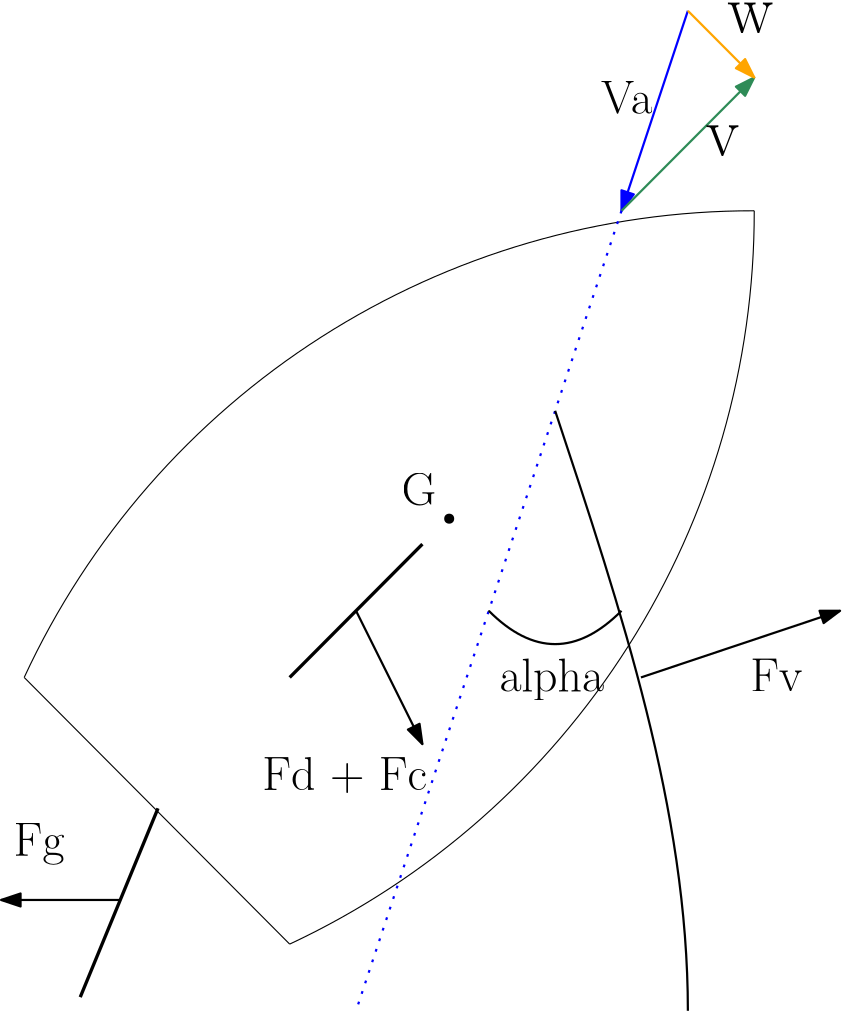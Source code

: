 <?xml version="1.0"?>
<!DOCTYPE ipe SYSTEM "ipe.dtd">
<ipe version="70206" creator="Ipe 7.2.7">
<info created="D:20170521231730" modified="D:20170522093841"/>
<ipestyle name="basic">
<symbol name="arrow/arc(spx)">
<path stroke="sym-stroke" fill="sym-stroke" pen="sym-pen">
0 0 m
-1 0.333 l
-1 -0.333 l
h
</path>
</symbol>
<symbol name="arrow/farc(spx)">
<path stroke="sym-stroke" fill="white" pen="sym-pen">
0 0 m
-1 0.333 l
-1 -0.333 l
h
</path>
</symbol>
<symbol name="arrow/ptarc(spx)">
<path stroke="sym-stroke" fill="sym-stroke" pen="sym-pen">
0 0 m
-1 0.333 l
-0.8 0 l
-1 -0.333 l
h
</path>
</symbol>
<symbol name="arrow/fptarc(spx)">
<path stroke="sym-stroke" fill="white" pen="sym-pen">
0 0 m
-1 0.333 l
-0.8 0 l
-1 -0.333 l
h
</path>
</symbol>
<symbol name="mark/circle(sx)" transformations="translations">
<path fill="sym-stroke">
0.6 0 0 0.6 0 0 e
0.4 0 0 0.4 0 0 e
</path>
</symbol>
<symbol name="mark/disk(sx)" transformations="translations">
<path fill="sym-stroke">
0.6 0 0 0.6 0 0 e
</path>
</symbol>
<symbol name="mark/fdisk(sfx)" transformations="translations">
<group>
<path fill="sym-fill">
0.5 0 0 0.5 0 0 e
</path>
<path fill="sym-stroke" fillrule="eofill">
0.6 0 0 0.6 0 0 e
0.4 0 0 0.4 0 0 e
</path>
</group>
</symbol>
<symbol name="mark/box(sx)" transformations="translations">
<path fill="sym-stroke" fillrule="eofill">
-0.6 -0.6 m
0.6 -0.6 l
0.6 0.6 l
-0.6 0.6 l
h
-0.4 -0.4 m
0.4 -0.4 l
0.4 0.4 l
-0.4 0.4 l
h
</path>
</symbol>
<symbol name="mark/square(sx)" transformations="translations">
<path fill="sym-stroke">
-0.6 -0.6 m
0.6 -0.6 l
0.6 0.6 l
-0.6 0.6 l
h
</path>
</symbol>
<symbol name="mark/fsquare(sfx)" transformations="translations">
<group>
<path fill="sym-fill">
-0.5 -0.5 m
0.5 -0.5 l
0.5 0.5 l
-0.5 0.5 l
h
</path>
<path fill="sym-stroke" fillrule="eofill">
-0.6 -0.6 m
0.6 -0.6 l
0.6 0.6 l
-0.6 0.6 l
h
-0.4 -0.4 m
0.4 -0.4 l
0.4 0.4 l
-0.4 0.4 l
h
</path>
</group>
</symbol>
<symbol name="mark/cross(sx)" transformations="translations">
<group>
<path fill="sym-stroke">
-0.43 -0.57 m
0.57 0.43 l
0.43 0.57 l
-0.57 -0.43 l
h
</path>
<path fill="sym-stroke">
-0.43 0.57 m
0.57 -0.43 l
0.43 -0.57 l
-0.57 0.43 l
h
</path>
</group>
</symbol>
<symbol name="arrow/fnormal(spx)">
<path stroke="sym-stroke" fill="white" pen="sym-pen">
0 0 m
-1 0.333 l
-1 -0.333 l
h
</path>
</symbol>
<symbol name="arrow/pointed(spx)">
<path stroke="sym-stroke" fill="sym-stroke" pen="sym-pen">
0 0 m
-1 0.333 l
-0.8 0 l
-1 -0.333 l
h
</path>
</symbol>
<symbol name="arrow/fpointed(spx)">
<path stroke="sym-stroke" fill="white" pen="sym-pen">
0 0 m
-1 0.333 l
-0.8 0 l
-1 -0.333 l
h
</path>
</symbol>
<symbol name="arrow/linear(spx)">
<path stroke="sym-stroke" pen="sym-pen">
-1 0.333 m
0 0 l
-1 -0.333 l
</path>
</symbol>
<symbol name="arrow/fdouble(spx)">
<path stroke="sym-stroke" fill="white" pen="sym-pen">
0 0 m
-1 0.333 l
-1 -0.333 l
h
-1 0 m
-2 0.333 l
-2 -0.333 l
h
</path>
</symbol>
<symbol name="arrow/double(spx)">
<path stroke="sym-stroke" fill="sym-stroke" pen="sym-pen">
0 0 m
-1 0.333 l
-1 -0.333 l
h
-1 0 m
-2 0.333 l
-2 -0.333 l
h
</path>
</symbol>
<pen name="heavier" value="0.8"/>
<pen name="fat" value="1.2"/>
<pen name="ultrafat" value="2"/>
<symbolsize name="large" value="5"/>
<symbolsize name="small" value="2"/>
<symbolsize name="tiny" value="1.1"/>
<arrowsize name="large" value="10"/>
<arrowsize name="small" value="5"/>
<arrowsize name="tiny" value="3"/>
<color name="red" value="1 0 0"/>
<color name="green" value="0 1 0"/>
<color name="blue" value="0 0 1"/>
<color name="yellow" value="1 1 0"/>
<color name="orange" value="1 0.647 0"/>
<color name="gold" value="1 0.843 0"/>
<color name="purple" value="0.627 0.125 0.941"/>
<color name="gray" value="0.745"/>
<color name="brown" value="0.647 0.165 0.165"/>
<color name="navy" value="0 0 0.502"/>
<color name="pink" value="1 0.753 0.796"/>
<color name="seagreen" value="0.18 0.545 0.341"/>
<color name="turquoise" value="0.251 0.878 0.816"/>
<color name="violet" value="0.933 0.51 0.933"/>
<color name="darkblue" value="0 0 0.545"/>
<color name="darkcyan" value="0 0.545 0.545"/>
<color name="darkgray" value="0.663"/>
<color name="darkgreen" value="0 0.392 0"/>
<color name="darkmagenta" value="0.545 0 0.545"/>
<color name="darkorange" value="1 0.549 0"/>
<color name="darkred" value="0.545 0 0"/>
<color name="lightblue" value="0.678 0.847 0.902"/>
<color name="lightcyan" value="0.878 1 1"/>
<color name="lightgray" value="0.827"/>
<color name="lightgreen" value="0.565 0.933 0.565"/>
<color name="lightyellow" value="1 1 0.878"/>
<dashstyle name="dashed" value="[4] 0"/>
<dashstyle name="dotted" value="[1 3] 0"/>
<dashstyle name="dash dotted" value="[4 2 1 2] 0"/>
<dashstyle name="dash dot dotted" value="[4 2 1 2 1 2] 0"/>
<textsize name="large" value="\large"/>
<textsize name="Large" value="\Large"/>
<textsize name="LARGE" value="\LARGE"/>
<textsize name="huge" value="\huge"/>
<textsize name="Huge" value="\Huge"/>
<textsize name="small" value="\small"/>
<textsize name="footnote" value="\footnotesize"/>
<textsize name="tiny" value="\tiny"/>
<textstyle name="center" begin="\begin{center}" end="\end{center}"/>
<textstyle name="itemize" begin="\begin{itemize}" end="\end{itemize}"/>
<textstyle name="item" begin="\begin{itemize}\item{}" end="\end{itemize}"/>
<gridsize name="4 pts" value="4"/>
<gridsize name="8 pts (~3 mm)" value="8"/>
<gridsize name="16 pts (~6 mm)" value="16"/>
<gridsize name="32 pts (~12 mm)" value="32"/>
<gridsize name="10 pts (~3.5 mm)" value="10"/>
<gridsize name="20 pts (~7 mm)" value="20"/>
<gridsize name="14 pts (~5 mm)" value="14"/>
<gridsize name="28 pts (~10 mm)" value="28"/>
<gridsize name="56 pts (~20 mm)" value="56"/>
<anglesize name="90 deg" value="90"/>
<anglesize name="60 deg" value="60"/>
<anglesize name="45 deg" value="45"/>
<anglesize name="30 deg" value="30"/>
<anglesize name="22.5 deg" value="22.5"/>
<opacity name="10%" value="0.1"/>
<opacity name="30%" value="0.3"/>
<opacity name="50%" value="0.5"/>
<opacity name="75%" value="0.75"/>
<tiling name="falling" angle="-60" step="4" width="1"/>
<tiling name="rising" angle="30" step="4" width="1"/>
</ipestyle>
<page>
<layer name="alpha"/>
<view layers="alpha" active="alpha"/>
<path layer="alpha" matrix="1.4933 0 0 1.5 -165.962 -512" stroke="black">
192 704 m
256 640 l
256 640 l
</path>
<path matrix="1.4933 0 0 1.5 -165.962 -512" stroke="black">
192 704 m
193.739 0 0 -193.739 367.652 622.261 368 816 a
</path>
<path matrix="1.4933 0 0 1.5 -165.962 -512" stroke="black">
256 640 m
193.739 0 0 193.739 174.261 815.652 368 816 a
</path>
<path matrix="1.4933 0 0 1.5 -165.962 -416" stroke="black" pen="fat">
256 640 m
288 672 l
288 672 l
</path>
<path matrix="1.4933 0 0 1.5 -165.962 -416" stroke="black" cap="1">
304 656 m
304 656 l
</path>
<path matrix="1.4933 0 0 1.5 -165.962 -416" stroke="blue" pen="heavier" arrow="normal/normal">
352 800 m
336 752 l
</path>
<path matrix="1.4933 0 0 1.5 -165.962 -416" stroke="seagreen" pen="heavier" arrow="normal/normal">
336 752 m
368 784 l
</path>
<path matrix="1.4933 0 0 1.5 -165.962 -416" stroke="orange" pen="heavier" arrow="normal/normal">
352 800 m
368 784 l
</path>
<path matrix="1.4933 0 0 1.5 -165.962 -416" stroke="blue" dash="dotted" pen="heavier">
336 752 m
272 560 l
</path>
<path matrix="1.4933 0 0 1.5 -165.962 -416" stroke="black" pen="heavier">
304 656 m
320 640
336 656 c
</path>
<path matrix="1.4933 0 0 1.5 -165.962 -416" stroke="black" pen="heavier">
320 704 m
336 656
352 608
352 560 c
</path>
<path matrix="1.4933 0 0 1.5 -158.966 -439.996" stroke="black" pen="heavier" arrow="normal/normal">
336 656 m
384 672 l
</path>
<path matrix="1.4933 0 0 1.5 -165.962 -416" stroke="black" pen="heavier" arrow="normal/normal">
272 656 m
288 624 l
</path>
<path matrix="1 0 0 1 1.999 0.999499" stroke="black" pen="fat">
166.918 495.875 m
138.932 427.909 l
</path>
<path stroke="black" pen="heavier" arrow="normal/normal">
155.424 463.891 m
112.445 463.891 l
</path>
<text transformations="translations" pos="366.099 732.032" stroke="black" type="label" width="12.015" height="10.671" depth="0" valign="baseline" size="Huge">v</text>
<text matrix="1 0 0 1 -8.44577 -2.5987" transformations="translations" pos="336.864 749.573" stroke="black" type="label" width="18.482" height="11.761" depth="0" valign="baseline" size="LARGE">Va</text>
<text transformations="translations" pos="373.895 776.21" stroke="black" type="label" width="16.548" height="10.671" depth="0" valign="baseline" size="Huge">w</text>
<text transformations="translations" pos="382.146 538.949" stroke="black" type="label" width="18.71" height="11.761" depth="0" valign="baseline" size="LARGE">Fv</text>
<text matrix="1 0 0 1 -14.3578 -70.0999" transformations="translations" pos="220.832 573.576" stroke="black" type="label" width="59.308" height="11.958" depth="1.09" valign="baseline" size="LARGE">Fd + Fc</text>
<text matrix="1 0 0 1 -9.29035 -0.844577" transformations="translations" pos="301.067 539.793" stroke="black" type="label" width="37.678" height="11.954" depth="3.35" valign="baseline" size="LARGE">alpha</text>
<text transformations="translations" pos="116.949 479.828" stroke="black" type="label" width="18.261" height="11.76" depth="3.35" valign="baseline" size="LARGE">Fg</text>
<use name="mark/disk(sx)" pos="273.754 601.154" size="normal" stroke="black"/>
<text matrix="1 0 0 1 1.77515 -5.32544" transformations="translations" pos="254.82 611.213" stroke="black" type="label" width="12.503" height="11.761" depth="0" valign="baseline" size="LARGE">G</text>
</page>
</ipe>
